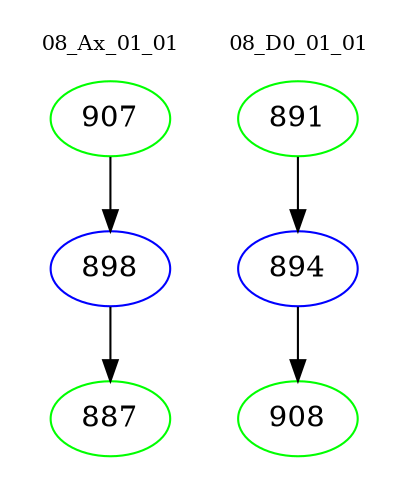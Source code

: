 digraph{
subgraph cluster_0 {
color = white
label = "08_Ax_01_01";
fontsize=10;
T0_907 [label="907", color="green"]
T0_907 -> T0_898 [color="black"]
T0_898 [label="898", color="blue"]
T0_898 -> T0_887 [color="black"]
T0_887 [label="887", color="green"]
}
subgraph cluster_1 {
color = white
label = "08_D0_01_01";
fontsize=10;
T1_891 [label="891", color="green"]
T1_891 -> T1_894 [color="black"]
T1_894 [label="894", color="blue"]
T1_894 -> T1_908 [color="black"]
T1_908 [label="908", color="green"]
}
}

